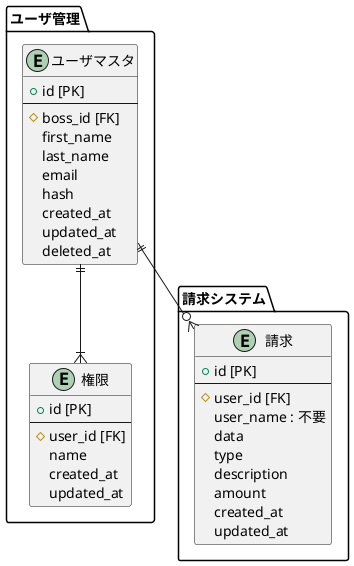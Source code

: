 @startuml

package 請求システム as expense_system {
  entity "請求" as expense {
    + id [PK]
    --
    # user_id [FK]
    user_name : 不要
    data
    type
    description
    amount
    created_at
    updated_at
  }
}

package ユーザ管理 as user_management {
  entity "ユーザマスタ" as user {
    + id [PK]
    --
    # boss_id [FK]
    first_name
    last_name
    email
    hash
    created_at
    updated_at
    deleted_at
  }

  entity "権限" as role {
    + id [PK]
    --
    # user_id [FK]
    name
    created_at
    updated_at
  }
}

  user ||--|{ role
  user ||--o{ expense

@enduml